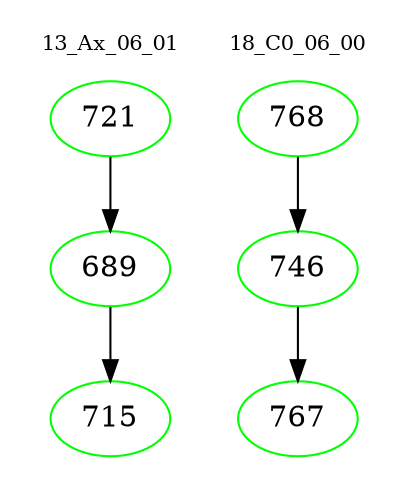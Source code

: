 digraph{
subgraph cluster_0 {
color = white
label = "13_Ax_06_01";
fontsize=10;
T0_721 [label="721", color="green"]
T0_721 -> T0_689 [color="black"]
T0_689 [label="689", color="green"]
T0_689 -> T0_715 [color="black"]
T0_715 [label="715", color="green"]
}
subgraph cluster_1 {
color = white
label = "18_C0_06_00";
fontsize=10;
T1_768 [label="768", color="green"]
T1_768 -> T1_746 [color="black"]
T1_746 [label="746", color="green"]
T1_746 -> T1_767 [color="black"]
T1_767 [label="767", color="green"]
}
}
